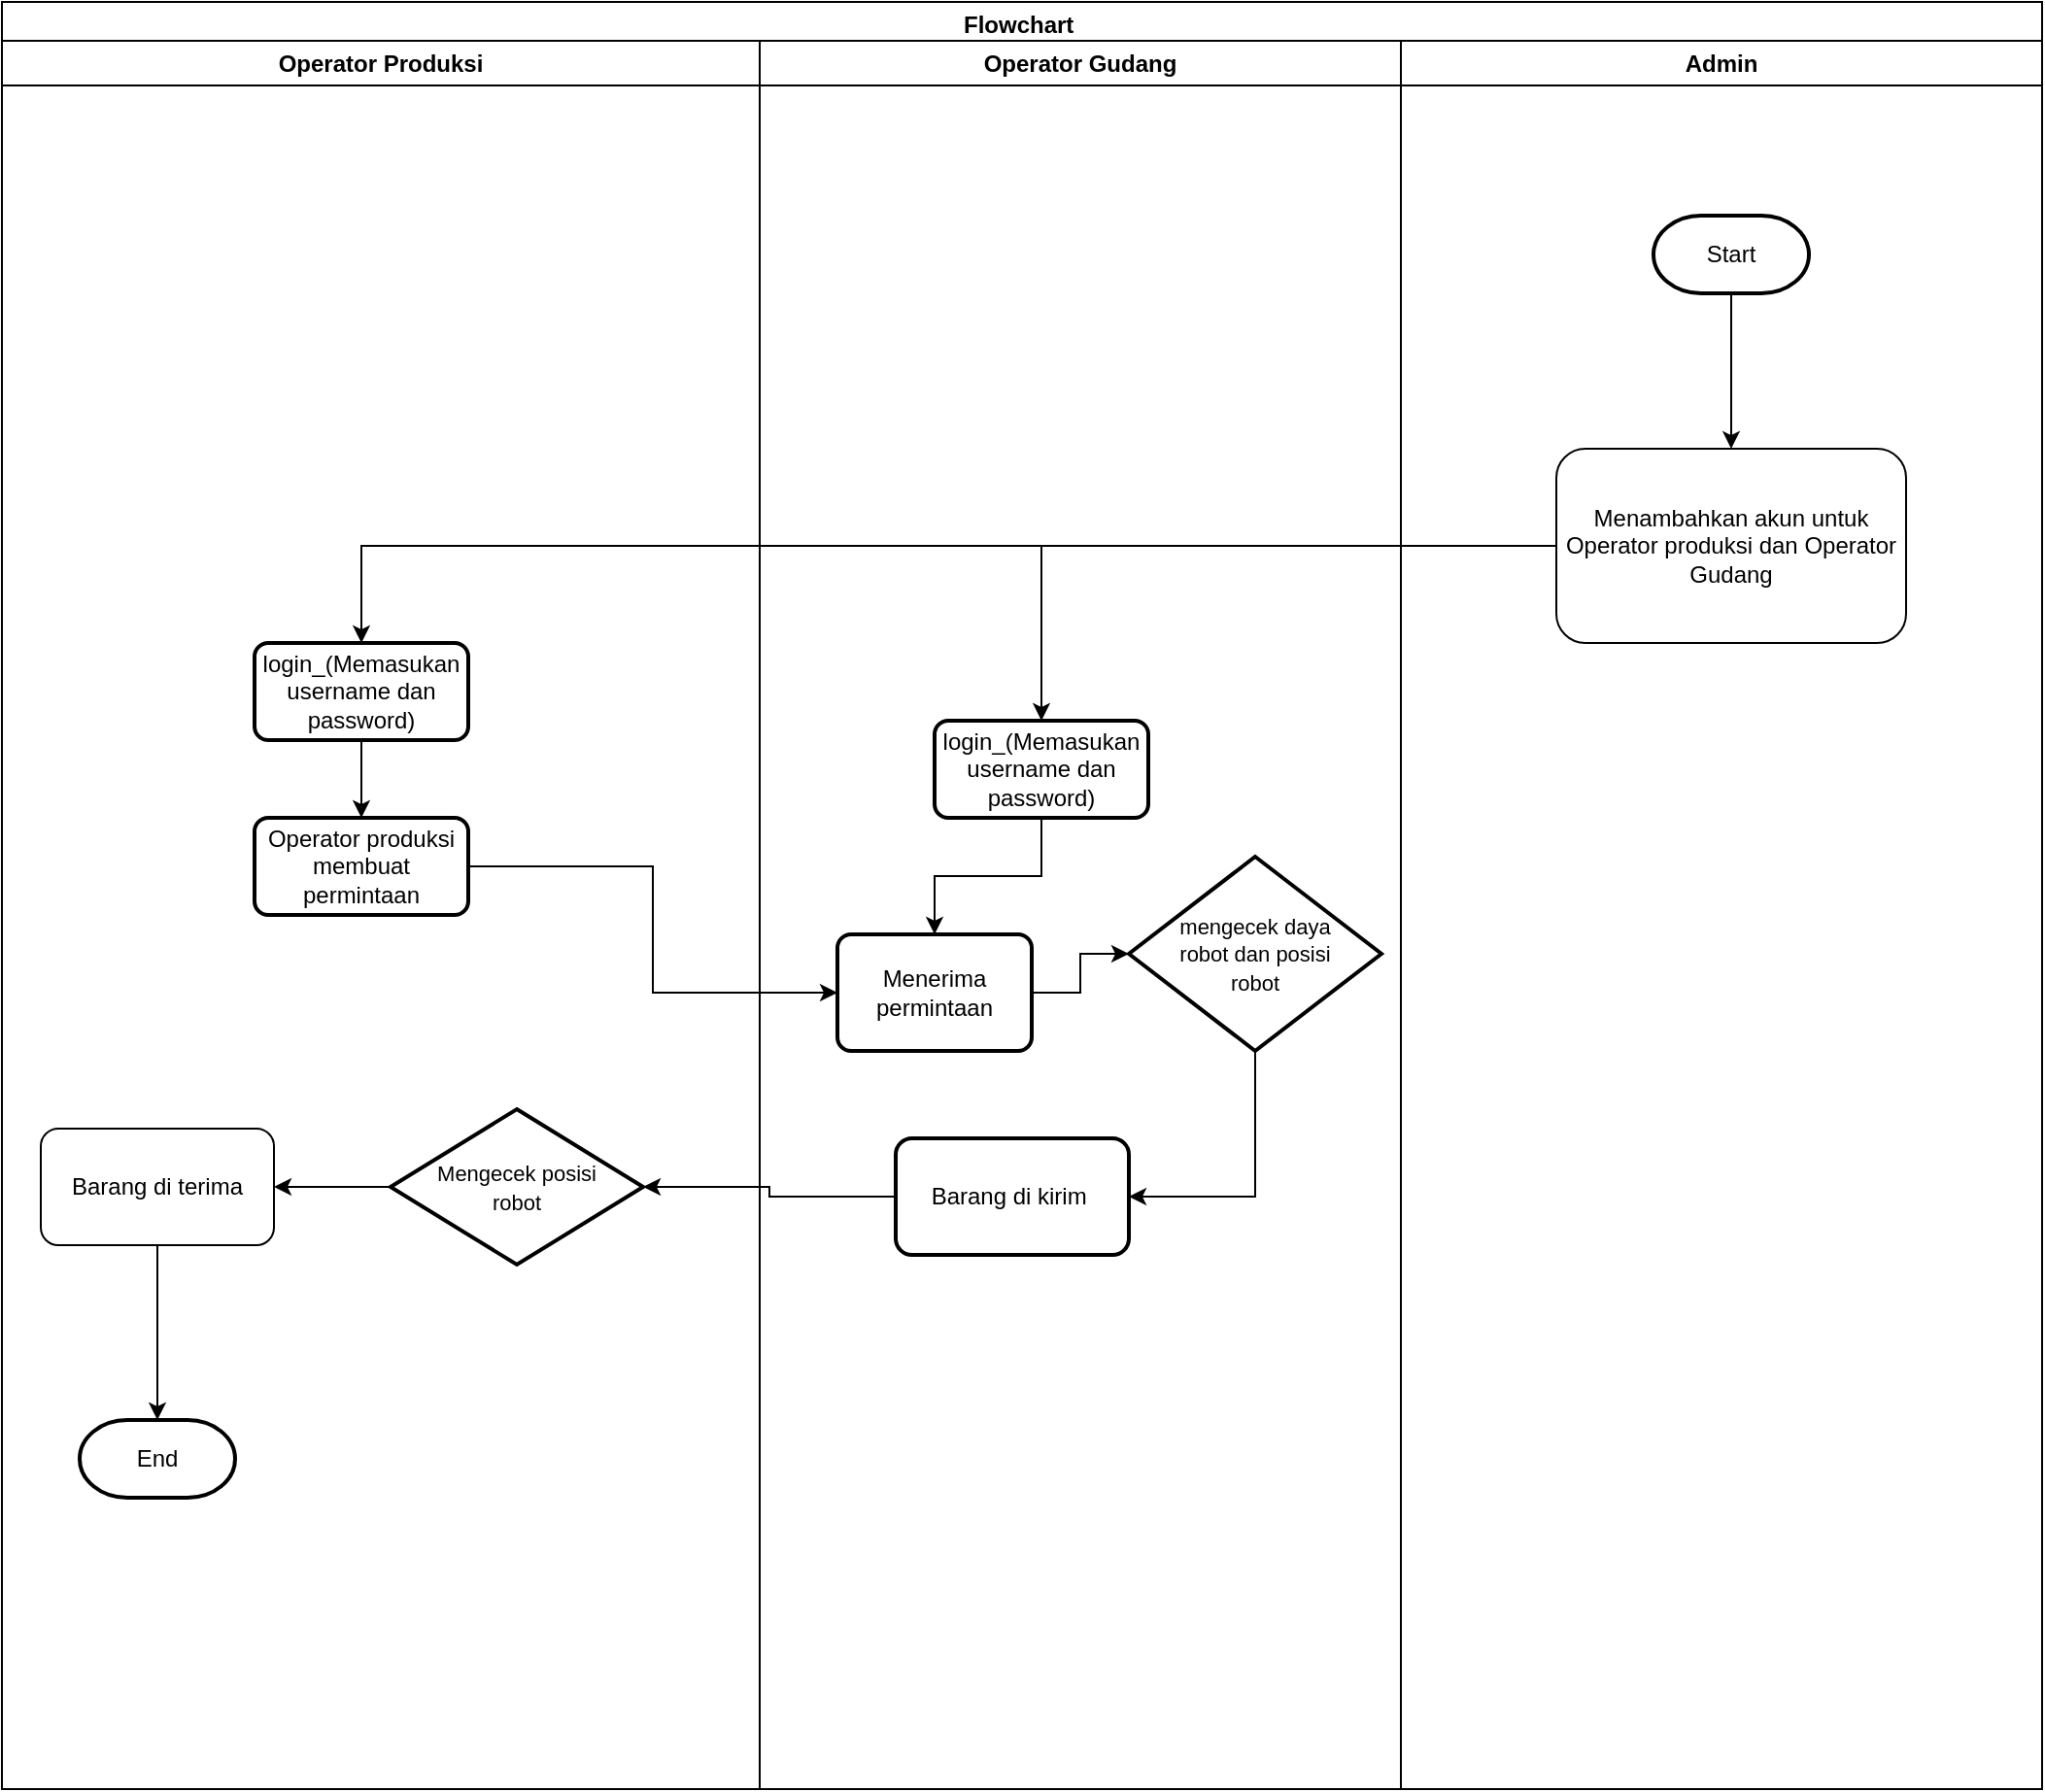 <mxfile version="21.8.2" type="github">
  <diagram name="Page-1" id="74e2e168-ea6b-b213-b513-2b3c1d86103e">
    <mxGraphModel dx="1764" dy="1897" grid="1" gridSize="10" guides="1" tooltips="1" connect="1" arrows="1" fold="1" page="1" pageScale="1" pageWidth="1100" pageHeight="850" background="none" math="0" shadow="0">
      <root>
        <mxCell id="0" />
        <mxCell id="1" parent="0" />
        <mxCell id="6nO0KmVKGBPh2M00GOPC-1" value="Flowchart&amp;nbsp;" style="swimlane;whiteSpace=wrap;html=1;" parent="1" vertex="1">
          <mxGeometry x="20" y="-120" width="1050" height="920" as="geometry" />
        </mxCell>
        <mxCell id="6nO0KmVKGBPh2M00GOPC-3" value="Operator Gudang" style="swimlane;whiteSpace=wrap;html=1;" parent="6nO0KmVKGBPh2M00GOPC-1" vertex="1">
          <mxGeometry x="390" y="20" width="330" height="900" as="geometry" />
        </mxCell>
        <mxCell id="ASGY9M0s3ZJt0eJRcEvq-9" value="" style="edgeStyle=orthogonalEdgeStyle;rounded=0;orthogonalLoop=1;jettySize=auto;html=1;entryX=0;entryY=0.5;entryDx=0;entryDy=0;entryPerimeter=0;" parent="6nO0KmVKGBPh2M00GOPC-3" source="6nO0KmVKGBPh2M00GOPC-12" target="ASGY9M0s3ZJt0eJRcEvq-29" edge="1">
          <mxGeometry relative="1" as="geometry">
            <mxPoint x="189.982" y="485.053" as="targetPoint" />
          </mxGeometry>
        </mxCell>
        <mxCell id="6nO0KmVKGBPh2M00GOPC-12" value="Menerima permintaan" style="rounded=1;whiteSpace=wrap;html=1;absoluteArcSize=1;arcSize=14;strokeWidth=2;" parent="6nO0KmVKGBPh2M00GOPC-3" vertex="1">
          <mxGeometry x="40" y="460" width="100" height="60" as="geometry" />
        </mxCell>
        <mxCell id="ASGY9M0s3ZJt0eJRcEvq-5" value="Barang di kirim&amp;nbsp;" style="whiteSpace=wrap;html=1;rounded=1;arcSize=14;strokeWidth=2;" parent="6nO0KmVKGBPh2M00GOPC-3" vertex="1">
          <mxGeometry x="70" y="565" width="120" height="60" as="geometry" />
        </mxCell>
        <mxCell id="ASGY9M0s3ZJt0eJRcEvq-11" style="edgeStyle=orthogonalEdgeStyle;rounded=0;orthogonalLoop=1;jettySize=auto;html=1;entryX=1;entryY=0.5;entryDx=0;entryDy=0;exitX=0.5;exitY=1;exitDx=0;exitDy=0;exitPerimeter=0;" parent="6nO0KmVKGBPh2M00GOPC-3" source="ASGY9M0s3ZJt0eJRcEvq-29" target="ASGY9M0s3ZJt0eJRcEvq-5" edge="1">
          <mxGeometry relative="1" as="geometry">
            <mxPoint x="220.0" y="625" as="targetPoint" />
            <mxPoint x="240.0" y="515" as="sourcePoint" />
          </mxGeometry>
        </mxCell>
        <mxCell id="ASGY9M0s3ZJt0eJRcEvq-30" style="edgeStyle=orthogonalEdgeStyle;rounded=0;orthogonalLoop=1;jettySize=auto;html=1;entryX=0.5;entryY=0;entryDx=0;entryDy=0;" parent="6nO0KmVKGBPh2M00GOPC-3" source="ASGY9M0s3ZJt0eJRcEvq-22" target="6nO0KmVKGBPh2M00GOPC-12" edge="1">
          <mxGeometry relative="1" as="geometry" />
        </mxCell>
        <mxCell id="ASGY9M0s3ZJt0eJRcEvq-22" value="login_(Memasukan username dan password)" style="rounded=1;whiteSpace=wrap;html=1;absoluteArcSize=1;arcSize=14;strokeWidth=2;" parent="6nO0KmVKGBPh2M00GOPC-3" vertex="1">
          <mxGeometry x="90" y="350" width="110" height="50" as="geometry" />
        </mxCell>
        <mxCell id="ASGY9M0s3ZJt0eJRcEvq-29" value="&lt;font style=&quot;font-size: 11px;&quot;&gt;mengecek daya&lt;br style=&quot;border-color: var(--border-color);&quot;&gt;robot dan posisi&lt;br style=&quot;border-color: var(--border-color);&quot;&gt;robot&lt;/font&gt;" style="strokeWidth=2;html=1;shape=mxgraph.flowchart.decision;whiteSpace=wrap;" parent="6nO0KmVKGBPh2M00GOPC-3" vertex="1">
          <mxGeometry x="190" y="420" width="130" height="100" as="geometry" />
        </mxCell>
        <mxCell id="6nO0KmVKGBPh2M00GOPC-4" value="Admin" style="swimlane;whiteSpace=wrap;html=1;" parent="6nO0KmVKGBPh2M00GOPC-1" vertex="1">
          <mxGeometry x="720" y="20" width="330" height="900" as="geometry" />
        </mxCell>
        <mxCell id="ASGY9M0s3ZJt0eJRcEvq-14" value="Menambahkan akun untuk Operator produksi dan Operator Gudang" style="rounded=1;whiteSpace=wrap;html=1;" parent="6nO0KmVKGBPh2M00GOPC-4" vertex="1">
          <mxGeometry x="80" y="210" width="180" height="100" as="geometry" />
        </mxCell>
        <mxCell id="ASGY9M0s3ZJt0eJRcEvq-26" style="edgeStyle=orthogonalEdgeStyle;rounded=0;orthogonalLoop=1;jettySize=auto;html=1;exitX=0.5;exitY=1;exitDx=0;exitDy=0;exitPerimeter=0;entryX=0.5;entryY=0;entryDx=0;entryDy=0;" parent="6nO0KmVKGBPh2M00GOPC-4" source="ASGY9M0s3ZJt0eJRcEvq-25" target="ASGY9M0s3ZJt0eJRcEvq-14" edge="1">
          <mxGeometry relative="1" as="geometry" />
        </mxCell>
        <mxCell id="ASGY9M0s3ZJt0eJRcEvq-25" value="Start" style="strokeWidth=2;html=1;shape=mxgraph.flowchart.terminator;whiteSpace=wrap;" parent="6nO0KmVKGBPh2M00GOPC-4" vertex="1">
          <mxGeometry x="130" y="90" width="80" height="40" as="geometry" />
        </mxCell>
        <mxCell id="ASGY9M0s3ZJt0eJRcEvq-24" style="edgeStyle=orthogonalEdgeStyle;rounded=0;orthogonalLoop=1;jettySize=auto;html=1;entryX=0.5;entryY=0;entryDx=0;entryDy=0;" parent="6nO0KmVKGBPh2M00GOPC-1" source="ASGY9M0s3ZJt0eJRcEvq-14" target="ASGY9M0s3ZJt0eJRcEvq-22" edge="1">
          <mxGeometry relative="1" as="geometry" />
        </mxCell>
        <mxCell id="6nO0KmVKGBPh2M00GOPC-2" value="Operator Produksi" style="swimlane;whiteSpace=wrap;html=1;" parent="1" vertex="1">
          <mxGeometry x="20" y="-100" width="390" height="900" as="geometry" />
        </mxCell>
        <mxCell id="6nO0KmVKGBPh2M00GOPC-11" value="Operator produksi membuat permintaan" style="rounded=1;whiteSpace=wrap;html=1;absoluteArcSize=1;arcSize=14;strokeWidth=2;" parent="6nO0KmVKGBPh2M00GOPC-2" vertex="1">
          <mxGeometry x="130" y="400" width="110" height="50" as="geometry" />
        </mxCell>
        <mxCell id="ASGY9M0s3ZJt0eJRcEvq-20" value="login_(Memasukan username dan password)" style="rounded=1;whiteSpace=wrap;html=1;absoluteArcSize=1;arcSize=14;strokeWidth=2;" parent="6nO0KmVKGBPh2M00GOPC-2" vertex="1">
          <mxGeometry x="130" y="310" width="110" height="50" as="geometry" />
        </mxCell>
        <mxCell id="ASGY9M0s3ZJt0eJRcEvq-21" style="edgeStyle=orthogonalEdgeStyle;rounded=0;orthogonalLoop=1;jettySize=auto;html=1;entryX=0.5;entryY=0;entryDx=0;entryDy=0;" parent="6nO0KmVKGBPh2M00GOPC-2" source="ASGY9M0s3ZJt0eJRcEvq-20" target="6nO0KmVKGBPh2M00GOPC-11" edge="1">
          <mxGeometry relative="1" as="geometry" />
        </mxCell>
        <mxCell id="ASGY9M0s3ZJt0eJRcEvq-27" value="End" style="strokeWidth=2;html=1;shape=mxgraph.flowchart.terminator;whiteSpace=wrap;" parent="6nO0KmVKGBPh2M00GOPC-2" vertex="1">
          <mxGeometry x="40" y="710" width="80" height="40" as="geometry" />
        </mxCell>
        <mxCell id="ASGY9M0s3ZJt0eJRcEvq-13" value="Barang di terima" style="rounded=1;whiteSpace=wrap;html=1;" parent="6nO0KmVKGBPh2M00GOPC-2" vertex="1">
          <mxGeometry x="20" y="560" width="120" height="60" as="geometry" />
        </mxCell>
        <mxCell id="ASGY9M0s3ZJt0eJRcEvq-28" style="edgeStyle=orthogonalEdgeStyle;rounded=0;orthogonalLoop=1;jettySize=auto;html=1;exitX=0.5;exitY=1;exitDx=0;exitDy=0;entryX=0.5;entryY=0;entryDx=0;entryDy=0;entryPerimeter=0;" parent="6nO0KmVKGBPh2M00GOPC-2" source="ASGY9M0s3ZJt0eJRcEvq-13" target="ASGY9M0s3ZJt0eJRcEvq-27" edge="1">
          <mxGeometry relative="1" as="geometry" />
        </mxCell>
        <mxCell id="_MhCmZi7lRrL-ireF58B-1" value="&lt;span style=&quot;font-size: 11px;&quot;&gt;Mengecek posisi&lt;br&gt;robot&lt;br&gt;&lt;/span&gt;" style="strokeWidth=2;html=1;shape=mxgraph.flowchart.decision;whiteSpace=wrap;" vertex="1" parent="6nO0KmVKGBPh2M00GOPC-2">
          <mxGeometry x="200" y="550" width="130" height="80" as="geometry" />
        </mxCell>
        <mxCell id="_MhCmZi7lRrL-ireF58B-2" value="" style="endArrow=classic;html=1;rounded=0;exitX=0;exitY=0.5;exitDx=0;exitDy=0;exitPerimeter=0;entryX=1;entryY=0.5;entryDx=0;entryDy=0;" edge="1" parent="6nO0KmVKGBPh2M00GOPC-2" source="_MhCmZi7lRrL-ireF58B-1" target="ASGY9M0s3ZJt0eJRcEvq-13">
          <mxGeometry width="50" height="50" relative="1" as="geometry">
            <mxPoint x="420" y="550" as="sourcePoint" />
            <mxPoint x="470" y="500" as="targetPoint" />
          </mxGeometry>
        </mxCell>
        <mxCell id="ASGY9M0s3ZJt0eJRcEvq-7" style="edgeStyle=orthogonalEdgeStyle;rounded=0;orthogonalLoop=1;jettySize=auto;html=1;entryX=0;entryY=0.5;entryDx=0;entryDy=0;" parent="1" source="6nO0KmVKGBPh2M00GOPC-11" target="6nO0KmVKGBPh2M00GOPC-12" edge="1">
          <mxGeometry relative="1" as="geometry" />
        </mxCell>
        <mxCell id="ASGY9M0s3ZJt0eJRcEvq-12" style="edgeStyle=orthogonalEdgeStyle;rounded=0;orthogonalLoop=1;jettySize=auto;html=1;" parent="1" source="ASGY9M0s3ZJt0eJRcEvq-5" target="_MhCmZi7lRrL-ireF58B-1" edge="1">
          <mxGeometry relative="1" as="geometry">
            <mxPoint x="350" y="495" as="targetPoint" />
          </mxGeometry>
        </mxCell>
        <mxCell id="ASGY9M0s3ZJt0eJRcEvq-23" style="edgeStyle=orthogonalEdgeStyle;rounded=0;orthogonalLoop=1;jettySize=auto;html=1;exitX=0;exitY=0.5;exitDx=0;exitDy=0;entryX=0.5;entryY=0;entryDx=0;entryDy=0;" parent="1" source="ASGY9M0s3ZJt0eJRcEvq-14" target="ASGY9M0s3ZJt0eJRcEvq-20" edge="1">
          <mxGeometry relative="1" as="geometry">
            <mxPoint x="755" y="130" as="sourcePoint" />
            <mxPoint x="245" y="205" as="targetPoint" />
          </mxGeometry>
        </mxCell>
      </root>
    </mxGraphModel>
  </diagram>
</mxfile>
